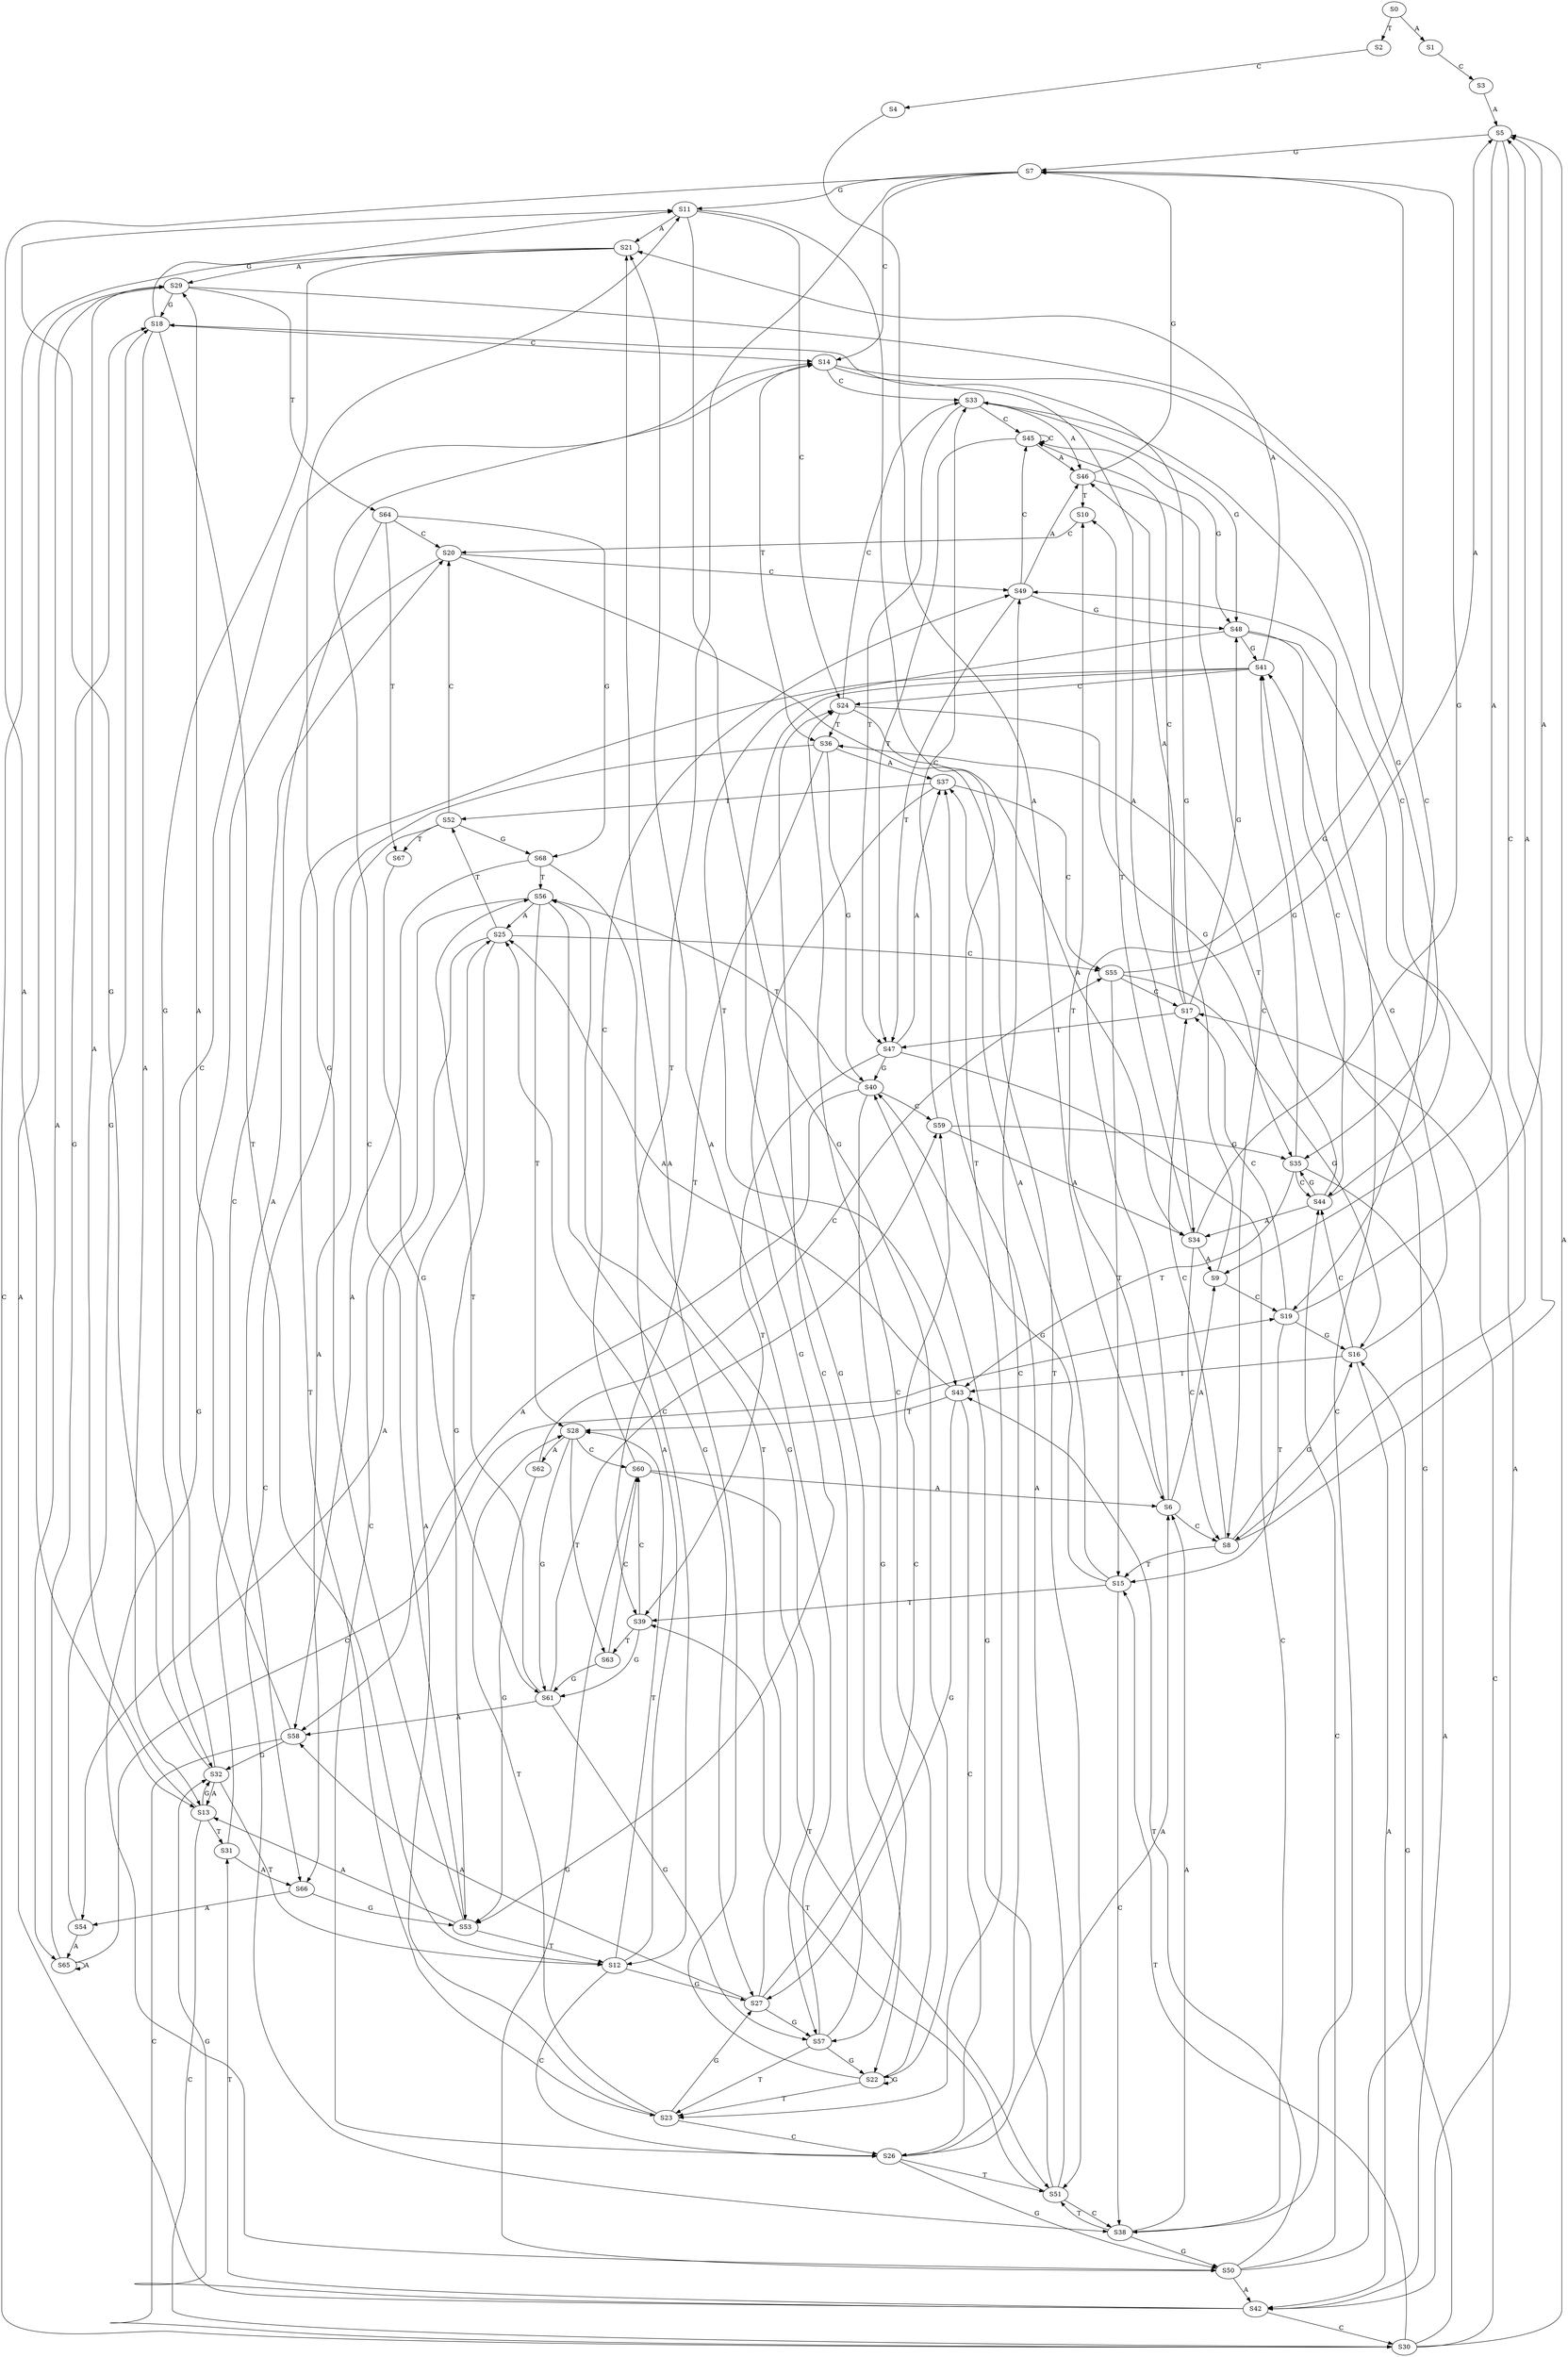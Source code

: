 strict digraph  {
	S0 -> S1 [ label = A ];
	S0 -> S2 [ label = T ];
	S1 -> S3 [ label = C ];
	S2 -> S4 [ label = C ];
	S3 -> S5 [ label = A ];
	S4 -> S6 [ label = A ];
	S5 -> S7 [ label = G ];
	S5 -> S8 [ label = C ];
	S5 -> S9 [ label = A ];
	S6 -> S10 [ label = T ];
	S6 -> S8 [ label = C ];
	S6 -> S9 [ label = A ];
	S6 -> S7 [ label = G ];
	S7 -> S11 [ label = G ];
	S7 -> S12 [ label = T ];
	S7 -> S13 [ label = A ];
	S7 -> S14 [ label = C ];
	S8 -> S15 [ label = T ];
	S8 -> S16 [ label = G ];
	S8 -> S5 [ label = A ];
	S8 -> S17 [ label = C ];
	S9 -> S18 [ label = G ];
	S9 -> S19 [ label = C ];
	S10 -> S20 [ label = C ];
	S11 -> S21 [ label = A ];
	S11 -> S22 [ label = G ];
	S11 -> S23 [ label = T ];
	S11 -> S24 [ label = C ];
	S12 -> S25 [ label = A ];
	S12 -> S26 [ label = C ];
	S12 -> S27 [ label = G ];
	S12 -> S28 [ label = T ];
	S13 -> S29 [ label = A ];
	S13 -> S30 [ label = C ];
	S13 -> S31 [ label = T ];
	S13 -> S32 [ label = G ];
	S14 -> S33 [ label = C ];
	S14 -> S34 [ label = A ];
	S14 -> S35 [ label = G ];
	S14 -> S36 [ label = T ];
	S15 -> S37 [ label = A ];
	S15 -> S38 [ label = C ];
	S15 -> S39 [ label = T ];
	S15 -> S40 [ label = G ];
	S16 -> S41 [ label = G ];
	S16 -> S42 [ label = A ];
	S16 -> S43 [ label = T ];
	S16 -> S44 [ label = C ];
	S17 -> S45 [ label = C ];
	S17 -> S46 [ label = A ];
	S17 -> S47 [ label = T ];
	S17 -> S48 [ label = G ];
	S18 -> S12 [ label = T ];
	S18 -> S13 [ label = A ];
	S18 -> S14 [ label = C ];
	S18 -> S11 [ label = G ];
	S19 -> S5 [ label = A ];
	S19 -> S17 [ label = C ];
	S19 -> S16 [ label = G ];
	S19 -> S15 [ label = T ];
	S20 -> S49 [ label = C ];
	S20 -> S50 [ label = G ];
	S20 -> S51 [ label = T ];
	S21 -> S29 [ label = A ];
	S21 -> S32 [ label = G ];
	S21 -> S30 [ label = C ];
	S22 -> S23 [ label = T ];
	S22 -> S24 [ label = C ];
	S22 -> S22 [ label = G ];
	S22 -> S21 [ label = A ];
	S23 -> S25 [ label = A ];
	S23 -> S26 [ label = C ];
	S23 -> S27 [ label = G ];
	S23 -> S28 [ label = T ];
	S24 -> S36 [ label = T ];
	S24 -> S33 [ label = C ];
	S24 -> S34 [ label = A ];
	S24 -> S35 [ label = G ];
	S25 -> S52 [ label = T ];
	S25 -> S53 [ label = G ];
	S25 -> S54 [ label = A ];
	S25 -> S55 [ label = C ];
	S26 -> S51 [ label = T ];
	S26 -> S50 [ label = G ];
	S26 -> S6 [ label = A ];
	S26 -> S49 [ label = C ];
	S27 -> S56 [ label = T ];
	S27 -> S57 [ label = G ];
	S27 -> S58 [ label = A ];
	S27 -> S59 [ label = C ];
	S28 -> S60 [ label = C ];
	S28 -> S61 [ label = G ];
	S28 -> S62 [ label = A ];
	S28 -> S63 [ label = T ];
	S29 -> S64 [ label = T ];
	S29 -> S19 [ label = C ];
	S29 -> S65 [ label = A ];
	S29 -> S18 [ label = G ];
	S30 -> S15 [ label = T ];
	S30 -> S16 [ label = G ];
	S30 -> S17 [ label = C ];
	S30 -> S5 [ label = A ];
	S31 -> S66 [ label = A ];
	S31 -> S20 [ label = C ];
	S32 -> S12 [ label = T ];
	S32 -> S11 [ label = G ];
	S32 -> S13 [ label = A ];
	S32 -> S14 [ label = C ];
	S33 -> S48 [ label = G ];
	S33 -> S46 [ label = A ];
	S33 -> S47 [ label = T ];
	S33 -> S45 [ label = C ];
	S34 -> S7 [ label = G ];
	S34 -> S8 [ label = C ];
	S34 -> S9 [ label = A ];
	S34 -> S10 [ label = T ];
	S35 -> S41 [ label = G ];
	S35 -> S42 [ label = A ];
	S35 -> S43 [ label = T ];
	S35 -> S44 [ label = C ];
	S36 -> S37 [ label = A ];
	S36 -> S38 [ label = C ];
	S36 -> S39 [ label = T ];
	S36 -> S40 [ label = G ];
	S37 -> S53 [ label = G ];
	S37 -> S52 [ label = T ];
	S37 -> S55 [ label = C ];
	S38 -> S51 [ label = T ];
	S38 -> S50 [ label = G ];
	S38 -> S49 [ label = C ];
	S38 -> S6 [ label = A ];
	S39 -> S60 [ label = C ];
	S39 -> S63 [ label = T ];
	S39 -> S61 [ label = G ];
	S40 -> S58 [ label = A ];
	S40 -> S59 [ label = C ];
	S40 -> S57 [ label = G ];
	S40 -> S56 [ label = T ];
	S41 -> S21 [ label = A ];
	S41 -> S22 [ label = G ];
	S41 -> S24 [ label = C ];
	S41 -> S23 [ label = T ];
	S42 -> S29 [ label = A ];
	S42 -> S30 [ label = C ];
	S42 -> S32 [ label = G ];
	S42 -> S31 [ label = T ];
	S43 -> S26 [ label = C ];
	S43 -> S25 [ label = A ];
	S43 -> S27 [ label = G ];
	S43 -> S28 [ label = T ];
	S44 -> S35 [ label = G ];
	S44 -> S36 [ label = T ];
	S44 -> S33 [ label = C ];
	S44 -> S34 [ label = A ];
	S45 -> S48 [ label = G ];
	S45 -> S45 [ label = C ];
	S45 -> S46 [ label = A ];
	S45 -> S47 [ label = T ];
	S46 -> S7 [ label = G ];
	S46 -> S10 [ label = T ];
	S46 -> S8 [ label = C ];
	S47 -> S40 [ label = G ];
	S47 -> S38 [ label = C ];
	S47 -> S39 [ label = T ];
	S47 -> S37 [ label = A ];
	S48 -> S42 [ label = A ];
	S48 -> S41 [ label = G ];
	S48 -> S43 [ label = T ];
	S48 -> S44 [ label = C ];
	S49 -> S45 [ label = C ];
	S49 -> S46 [ label = A ];
	S49 -> S47 [ label = T ];
	S49 -> S48 [ label = G ];
	S50 -> S41 [ label = G ];
	S50 -> S43 [ label = T ];
	S50 -> S44 [ label = C ];
	S50 -> S42 [ label = A ];
	S51 -> S40 [ label = G ];
	S51 -> S38 [ label = C ];
	S51 -> S37 [ label = A ];
	S51 -> S39 [ label = T ];
	S52 -> S20 [ label = C ];
	S52 -> S66 [ label = A ];
	S52 -> S67 [ label = T ];
	S52 -> S68 [ label = G ];
	S53 -> S12 [ label = T ];
	S53 -> S13 [ label = A ];
	S53 -> S14 [ label = C ];
	S53 -> S11 [ label = G ];
	S54 -> S18 [ label = G ];
	S54 -> S65 [ label = A ];
	S55 -> S16 [ label = G ];
	S55 -> S15 [ label = T ];
	S55 -> S17 [ label = C ];
	S55 -> S5 [ label = A ];
	S56 -> S26 [ label = C ];
	S56 -> S28 [ label = T ];
	S56 -> S27 [ label = G ];
	S56 -> S25 [ label = A ];
	S57 -> S22 [ label = G ];
	S57 -> S24 [ label = C ];
	S57 -> S21 [ label = A ];
	S57 -> S23 [ label = T ];
	S58 -> S32 [ label = G ];
	S58 -> S30 [ label = C ];
	S58 -> S29 [ label = A ];
	S59 -> S33 [ label = C ];
	S59 -> S35 [ label = G ];
	S59 -> S34 [ label = A ];
	S60 -> S6 [ label = A ];
	S60 -> S49 [ label = C ];
	S60 -> S50 [ label = G ];
	S60 -> S51 [ label = T ];
	S61 -> S57 [ label = G ];
	S61 -> S59 [ label = C ];
	S61 -> S56 [ label = T ];
	S61 -> S58 [ label = A ];
	S62 -> S55 [ label = C ];
	S62 -> S53 [ label = G ];
	S63 -> S61 [ label = G ];
	S63 -> S60 [ label = C ];
	S64 -> S66 [ label = A ];
	S64 -> S20 [ label = C ];
	S64 -> S68 [ label = G ];
	S64 -> S67 [ label = T ];
	S65 -> S18 [ label = G ];
	S65 -> S19 [ label = C ];
	S65 -> S65 [ label = A ];
	S66 -> S53 [ label = G ];
	S66 -> S54 [ label = A ];
	S67 -> S61 [ label = G ];
	S68 -> S57 [ label = G ];
	S68 -> S58 [ label = A ];
	S68 -> S56 [ label = T ];
}
